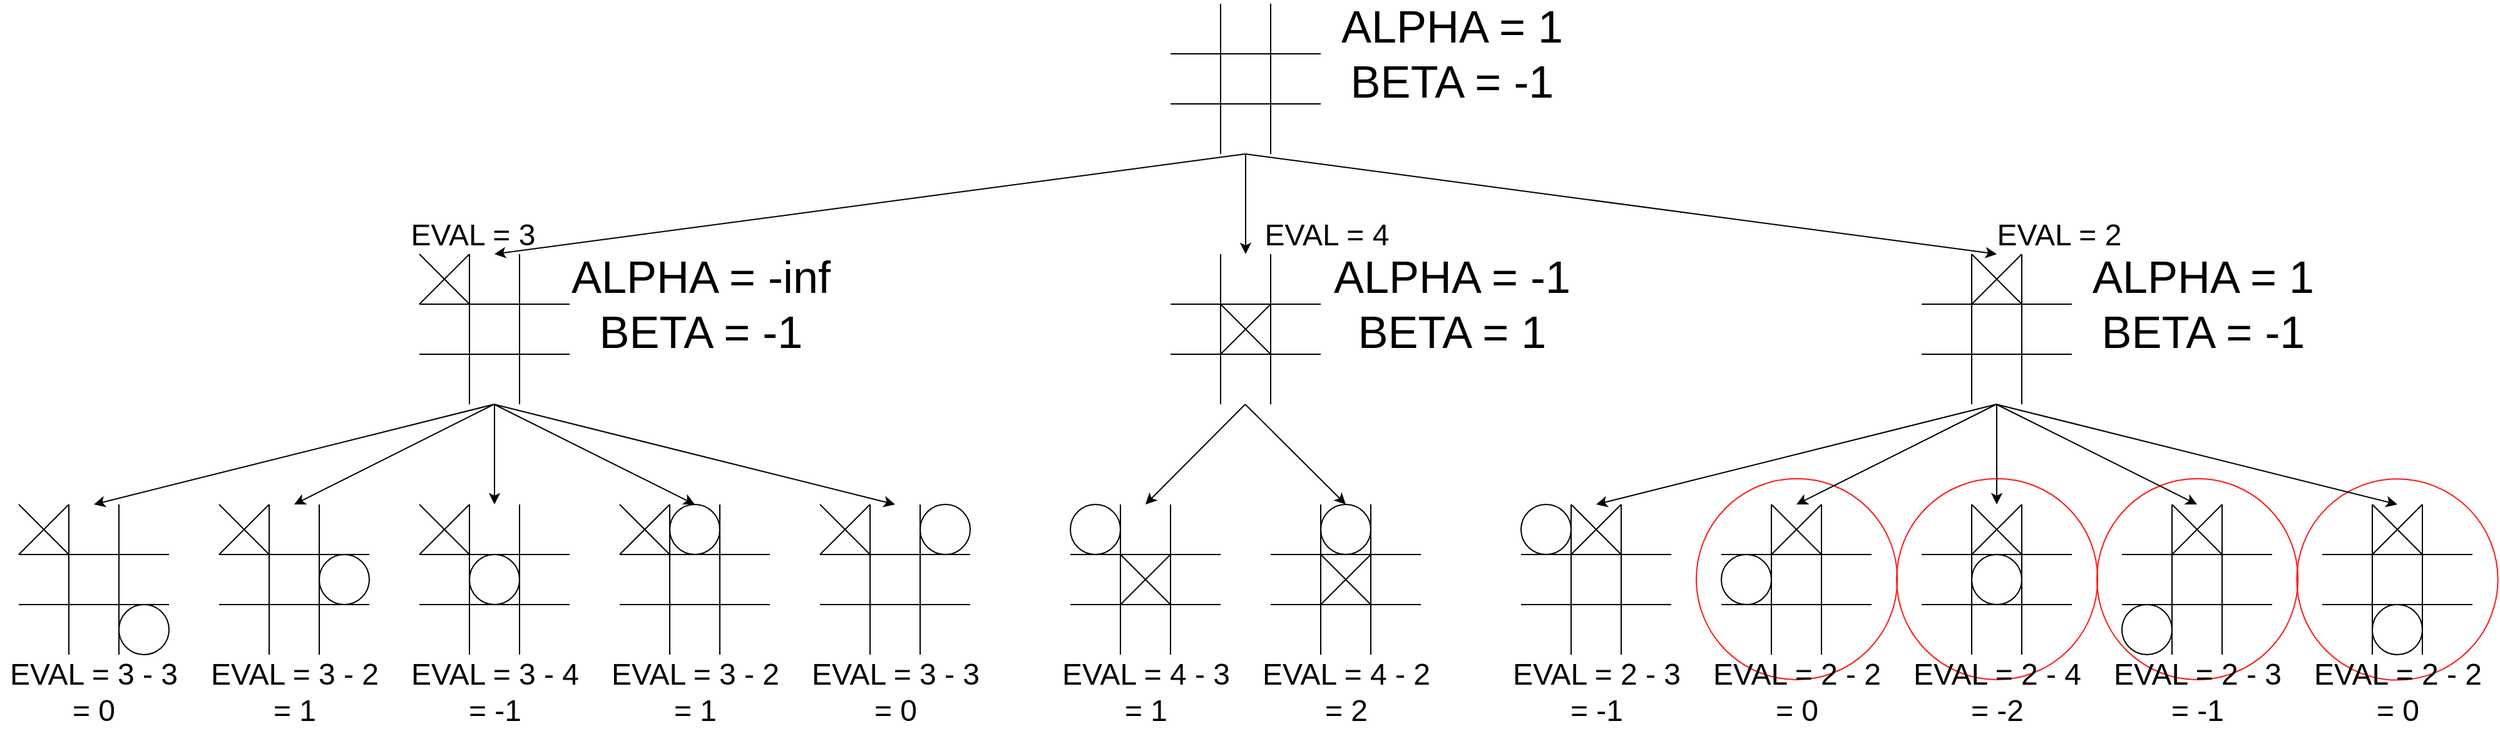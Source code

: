 <mxfile version="21.2.6" type="device">
  <diagram name="Page-1" id="SNs07N5e4GusGWtZYbrB">
    <mxGraphModel dx="3000" dy="883" grid="1" gridSize="10" guides="1" tooltips="1" connect="1" arrows="1" fold="1" page="1" pageScale="1" pageWidth="850" pageHeight="1100" math="0" shadow="0">
      <root>
        <mxCell id="0" />
        <mxCell id="1" parent="0" />
        <mxCell id="h3pDWreBq4Vg2lyj4H8S-9" value="" style="endArrow=none;html=1;rounded=0;" edge="1" parent="1">
          <mxGeometry width="50" height="50" relative="1" as="geometry">
            <mxPoint x="360" y="360" as="sourcePoint" />
            <mxPoint x="360" y="240" as="targetPoint" />
          </mxGeometry>
        </mxCell>
        <mxCell id="h3pDWreBq4Vg2lyj4H8S-10" value="" style="endArrow=none;html=1;rounded=0;" edge="1" parent="1">
          <mxGeometry width="50" height="50" relative="1" as="geometry">
            <mxPoint x="400" y="360" as="sourcePoint" />
            <mxPoint x="400" y="240" as="targetPoint" />
          </mxGeometry>
        </mxCell>
        <mxCell id="h3pDWreBq4Vg2lyj4H8S-11" value="" style="endArrow=none;html=1;rounded=0;" edge="1" parent="1">
          <mxGeometry width="50" height="50" relative="1" as="geometry">
            <mxPoint x="440" y="280" as="sourcePoint" />
            <mxPoint x="320" y="280" as="targetPoint" />
          </mxGeometry>
        </mxCell>
        <mxCell id="h3pDWreBq4Vg2lyj4H8S-12" value="" style="endArrow=none;html=1;rounded=0;" edge="1" parent="1">
          <mxGeometry width="50" height="50" relative="1" as="geometry">
            <mxPoint x="440" y="320" as="sourcePoint" />
            <mxPoint x="320" y="320" as="targetPoint" />
          </mxGeometry>
        </mxCell>
        <mxCell id="h3pDWreBq4Vg2lyj4H8S-22" value="" style="endArrow=classic;html=1;rounded=0;" edge="1" parent="1">
          <mxGeometry width="50" height="50" relative="1" as="geometry">
            <mxPoint x="380" y="160" as="sourcePoint" />
            <mxPoint x="380" y="240" as="targetPoint" />
          </mxGeometry>
        </mxCell>
        <mxCell id="h3pDWreBq4Vg2lyj4H8S-25" value="" style="endArrow=none;html=1;rounded=0;" edge="1" parent="1">
          <mxGeometry width="50" height="50" relative="1" as="geometry">
            <mxPoint x="360" y="320" as="sourcePoint" />
            <mxPoint x="400" y="280" as="targetPoint" />
          </mxGeometry>
        </mxCell>
        <mxCell id="h3pDWreBq4Vg2lyj4H8S-26" value="" style="endArrow=none;html=1;rounded=0;" edge="1" parent="1">
          <mxGeometry width="50" height="50" relative="1" as="geometry">
            <mxPoint x="360" y="280" as="sourcePoint" />
            <mxPoint x="400" y="320" as="targetPoint" />
          </mxGeometry>
        </mxCell>
        <mxCell id="h3pDWreBq4Vg2lyj4H8S-35" value="" style="group" vertex="1" connectable="0" parent="1">
          <mxGeometry x="320" y="40" width="120" height="120" as="geometry" />
        </mxCell>
        <mxCell id="h3pDWreBq4Vg2lyj4H8S-1" value="" style="endArrow=none;html=1;rounded=0;" edge="1" parent="h3pDWreBq4Vg2lyj4H8S-35">
          <mxGeometry width="50" height="50" relative="1" as="geometry">
            <mxPoint x="40" y="120" as="sourcePoint" />
            <mxPoint x="40" as="targetPoint" />
          </mxGeometry>
        </mxCell>
        <mxCell id="h3pDWreBq4Vg2lyj4H8S-2" value="" style="endArrow=none;html=1;rounded=0;" edge="1" parent="h3pDWreBq4Vg2lyj4H8S-35">
          <mxGeometry width="50" height="50" relative="1" as="geometry">
            <mxPoint x="80" y="120" as="sourcePoint" />
            <mxPoint x="80" as="targetPoint" />
          </mxGeometry>
        </mxCell>
        <mxCell id="h3pDWreBq4Vg2lyj4H8S-3" value="" style="endArrow=none;html=1;rounded=0;" edge="1" parent="h3pDWreBq4Vg2lyj4H8S-35">
          <mxGeometry width="50" height="50" relative="1" as="geometry">
            <mxPoint x="120" y="40" as="sourcePoint" />
            <mxPoint y="40" as="targetPoint" />
          </mxGeometry>
        </mxCell>
        <mxCell id="h3pDWreBq4Vg2lyj4H8S-4" value="" style="endArrow=none;html=1;rounded=0;" edge="1" parent="h3pDWreBq4Vg2lyj4H8S-35">
          <mxGeometry width="50" height="50" relative="1" as="geometry">
            <mxPoint x="120" y="80" as="sourcePoint" />
            <mxPoint y="80" as="targetPoint" />
          </mxGeometry>
        </mxCell>
        <mxCell id="h3pDWreBq4Vg2lyj4H8S-36" value="" style="endArrow=classic;html=1;rounded=0;" edge="1" parent="1">
          <mxGeometry width="50" height="50" relative="1" as="geometry">
            <mxPoint x="379.68" y="360" as="sourcePoint" />
            <mxPoint x="300" y="440" as="targetPoint" />
          </mxGeometry>
        </mxCell>
        <mxCell id="h3pDWreBq4Vg2lyj4H8S-37" value="" style="group" vertex="1" connectable="0" parent="1">
          <mxGeometry x="400" y="440" width="120" height="120" as="geometry" />
        </mxCell>
        <mxCell id="h3pDWreBq4Vg2lyj4H8S-38" value="" style="endArrow=none;html=1;rounded=0;" edge="1" parent="h3pDWreBq4Vg2lyj4H8S-37">
          <mxGeometry width="50" height="50" relative="1" as="geometry">
            <mxPoint x="40" y="120" as="sourcePoint" />
            <mxPoint x="40" as="targetPoint" />
          </mxGeometry>
        </mxCell>
        <mxCell id="h3pDWreBq4Vg2lyj4H8S-39" value="" style="endArrow=none;html=1;rounded=0;" edge="1" parent="h3pDWreBq4Vg2lyj4H8S-37">
          <mxGeometry width="50" height="50" relative="1" as="geometry">
            <mxPoint x="80" y="120" as="sourcePoint" />
            <mxPoint x="80" as="targetPoint" />
          </mxGeometry>
        </mxCell>
        <mxCell id="h3pDWreBq4Vg2lyj4H8S-40" value="" style="endArrow=none;html=1;rounded=0;" edge="1" parent="h3pDWreBq4Vg2lyj4H8S-37">
          <mxGeometry width="50" height="50" relative="1" as="geometry">
            <mxPoint x="120" y="40" as="sourcePoint" />
            <mxPoint y="40" as="targetPoint" />
          </mxGeometry>
        </mxCell>
        <mxCell id="h3pDWreBq4Vg2lyj4H8S-41" value="" style="endArrow=none;html=1;rounded=0;" edge="1" parent="h3pDWreBq4Vg2lyj4H8S-37">
          <mxGeometry width="50" height="50" relative="1" as="geometry">
            <mxPoint x="120" y="80" as="sourcePoint" />
            <mxPoint y="80" as="targetPoint" />
          </mxGeometry>
        </mxCell>
        <mxCell id="h3pDWreBq4Vg2lyj4H8S-60" value="" style="ellipse;whiteSpace=wrap;html=1;aspect=fixed;" vertex="1" parent="h3pDWreBq4Vg2lyj4H8S-37">
          <mxGeometry x="40" width="40" height="40" as="geometry" />
        </mxCell>
        <mxCell id="h3pDWreBq4Vg2lyj4H8S-42" value="" style="group" vertex="1" connectable="0" parent="1">
          <mxGeometry x="240" y="440" width="120" height="120" as="geometry" />
        </mxCell>
        <mxCell id="h3pDWreBq4Vg2lyj4H8S-43" value="" style="endArrow=none;html=1;rounded=0;" edge="1" parent="h3pDWreBq4Vg2lyj4H8S-42">
          <mxGeometry width="50" height="50" relative="1" as="geometry">
            <mxPoint x="40" y="120" as="sourcePoint" />
            <mxPoint x="40" as="targetPoint" />
          </mxGeometry>
        </mxCell>
        <mxCell id="h3pDWreBq4Vg2lyj4H8S-44" value="" style="endArrow=none;html=1;rounded=0;" edge="1" parent="h3pDWreBq4Vg2lyj4H8S-42">
          <mxGeometry width="50" height="50" relative="1" as="geometry">
            <mxPoint x="80" y="120" as="sourcePoint" />
            <mxPoint x="80" as="targetPoint" />
          </mxGeometry>
        </mxCell>
        <mxCell id="h3pDWreBq4Vg2lyj4H8S-45" value="" style="endArrow=none;html=1;rounded=0;" edge="1" parent="h3pDWreBq4Vg2lyj4H8S-42">
          <mxGeometry width="50" height="50" relative="1" as="geometry">
            <mxPoint x="120" y="40" as="sourcePoint" />
            <mxPoint y="40" as="targetPoint" />
          </mxGeometry>
        </mxCell>
        <mxCell id="h3pDWreBq4Vg2lyj4H8S-46" value="" style="endArrow=none;html=1;rounded=0;" edge="1" parent="h3pDWreBq4Vg2lyj4H8S-42">
          <mxGeometry width="50" height="50" relative="1" as="geometry">
            <mxPoint x="120" y="80" as="sourcePoint" />
            <mxPoint y="80" as="targetPoint" />
          </mxGeometry>
        </mxCell>
        <mxCell id="h3pDWreBq4Vg2lyj4H8S-53" value="" style="ellipse;whiteSpace=wrap;html=1;aspect=fixed;" vertex="1" parent="h3pDWreBq4Vg2lyj4H8S-42">
          <mxGeometry width="40" height="40" as="geometry" />
        </mxCell>
        <mxCell id="h3pDWreBq4Vg2lyj4H8S-54" value="" style="group" vertex="1" connectable="0" parent="h3pDWreBq4Vg2lyj4H8S-42">
          <mxGeometry x="40" y="40" width="40" height="40" as="geometry" />
        </mxCell>
        <mxCell id="h3pDWreBq4Vg2lyj4H8S-55" value="" style="endArrow=none;html=1;rounded=0;" edge="1" parent="h3pDWreBq4Vg2lyj4H8S-54">
          <mxGeometry width="50" height="50" relative="1" as="geometry">
            <mxPoint y="40" as="sourcePoint" />
            <mxPoint x="40" as="targetPoint" />
          </mxGeometry>
        </mxCell>
        <mxCell id="h3pDWreBq4Vg2lyj4H8S-56" value="" style="endArrow=none;html=1;rounded=0;" edge="1" parent="h3pDWreBq4Vg2lyj4H8S-54">
          <mxGeometry width="50" height="50" relative="1" as="geometry">
            <mxPoint as="sourcePoint" />
            <mxPoint x="40" y="40" as="targetPoint" />
          </mxGeometry>
        </mxCell>
        <mxCell id="h3pDWreBq4Vg2lyj4H8S-52" value="" style="endArrow=classic;html=1;rounded=0;" edge="1" parent="1">
          <mxGeometry width="50" height="50" relative="1" as="geometry">
            <mxPoint x="379.68" y="360" as="sourcePoint" />
            <mxPoint x="460" y="440" as="targetPoint" />
          </mxGeometry>
        </mxCell>
        <mxCell id="h3pDWreBq4Vg2lyj4H8S-57" value="" style="group" vertex="1" connectable="0" parent="1">
          <mxGeometry x="440" y="480" width="40" height="40" as="geometry" />
        </mxCell>
        <mxCell id="h3pDWreBq4Vg2lyj4H8S-58" value="" style="endArrow=none;html=1;rounded=0;" edge="1" parent="h3pDWreBq4Vg2lyj4H8S-57">
          <mxGeometry width="50" height="50" relative="1" as="geometry">
            <mxPoint y="40" as="sourcePoint" />
            <mxPoint x="40" as="targetPoint" />
          </mxGeometry>
        </mxCell>
        <mxCell id="h3pDWreBq4Vg2lyj4H8S-59" value="" style="endArrow=none;html=1;rounded=0;" edge="1" parent="h3pDWreBq4Vg2lyj4H8S-57">
          <mxGeometry width="50" height="50" relative="1" as="geometry">
            <mxPoint as="sourcePoint" />
            <mxPoint x="40" y="40" as="targetPoint" />
          </mxGeometry>
        </mxCell>
        <mxCell id="h3pDWreBq4Vg2lyj4H8S-61" value="" style="group" vertex="1" connectable="0" parent="1">
          <mxGeometry x="-280" y="240" width="120" height="120" as="geometry" />
        </mxCell>
        <mxCell id="h3pDWreBq4Vg2lyj4H8S-5" value="" style="endArrow=none;html=1;rounded=0;" edge="1" parent="h3pDWreBq4Vg2lyj4H8S-61">
          <mxGeometry width="50" height="50" relative="1" as="geometry">
            <mxPoint x="40" y="120" as="sourcePoint" />
            <mxPoint x="40" as="targetPoint" />
          </mxGeometry>
        </mxCell>
        <mxCell id="h3pDWreBq4Vg2lyj4H8S-6" value="" style="endArrow=none;html=1;rounded=0;" edge="1" parent="h3pDWreBq4Vg2lyj4H8S-61">
          <mxGeometry width="50" height="50" relative="1" as="geometry">
            <mxPoint x="80" y="120" as="sourcePoint" />
            <mxPoint x="80" as="targetPoint" />
          </mxGeometry>
        </mxCell>
        <mxCell id="h3pDWreBq4Vg2lyj4H8S-7" value="" style="endArrow=none;html=1;rounded=0;" edge="1" parent="h3pDWreBq4Vg2lyj4H8S-61">
          <mxGeometry width="50" height="50" relative="1" as="geometry">
            <mxPoint x="120" y="40" as="sourcePoint" />
            <mxPoint y="40" as="targetPoint" />
          </mxGeometry>
        </mxCell>
        <mxCell id="h3pDWreBq4Vg2lyj4H8S-8" value="" style="endArrow=none;html=1;rounded=0;" edge="1" parent="h3pDWreBq4Vg2lyj4H8S-61">
          <mxGeometry width="50" height="50" relative="1" as="geometry">
            <mxPoint x="120" y="80" as="sourcePoint" />
            <mxPoint y="80" as="targetPoint" />
          </mxGeometry>
        </mxCell>
        <mxCell id="h3pDWreBq4Vg2lyj4H8S-29" value="" style="group" vertex="1" connectable="0" parent="h3pDWreBq4Vg2lyj4H8S-61">
          <mxGeometry width="40" height="40" as="geometry" />
        </mxCell>
        <mxCell id="h3pDWreBq4Vg2lyj4H8S-30" value="" style="endArrow=none;html=1;rounded=0;" edge="1" parent="h3pDWreBq4Vg2lyj4H8S-29">
          <mxGeometry width="50" height="50" relative="1" as="geometry">
            <mxPoint y="40" as="sourcePoint" />
            <mxPoint x="40" as="targetPoint" />
          </mxGeometry>
        </mxCell>
        <mxCell id="h3pDWreBq4Vg2lyj4H8S-31" value="" style="endArrow=none;html=1;rounded=0;" edge="1" parent="h3pDWreBq4Vg2lyj4H8S-29">
          <mxGeometry width="50" height="50" relative="1" as="geometry">
            <mxPoint as="sourcePoint" />
            <mxPoint x="40" y="40" as="targetPoint" />
          </mxGeometry>
        </mxCell>
        <mxCell id="h3pDWreBq4Vg2lyj4H8S-155" value="" style="endArrow=classic;html=1;rounded=0;" edge="1" parent="h3pDWreBq4Vg2lyj4H8S-61">
          <mxGeometry width="50" height="50" relative="1" as="geometry">
            <mxPoint x="60" y="120" as="sourcePoint" />
            <mxPoint x="60" y="200" as="targetPoint" />
          </mxGeometry>
        </mxCell>
        <mxCell id="h3pDWreBq4Vg2lyj4H8S-156" value="" style="endArrow=classic;html=1;rounded=0;" edge="1" parent="h3pDWreBq4Vg2lyj4H8S-61">
          <mxGeometry width="50" height="50" relative="1" as="geometry">
            <mxPoint x="59.68" y="120" as="sourcePoint" />
            <mxPoint x="-100" y="200" as="targetPoint" />
          </mxGeometry>
        </mxCell>
        <mxCell id="h3pDWreBq4Vg2lyj4H8S-157" value="" style="endArrow=classic;html=1;rounded=0;" edge="1" parent="h3pDWreBq4Vg2lyj4H8S-61">
          <mxGeometry width="50" height="50" relative="1" as="geometry">
            <mxPoint x="59.68" y="120" as="sourcePoint" />
            <mxPoint x="-260" y="200" as="targetPoint" />
          </mxGeometry>
        </mxCell>
        <mxCell id="h3pDWreBq4Vg2lyj4H8S-159" value="" style="endArrow=classic;html=1;rounded=0;" edge="1" parent="h3pDWreBq4Vg2lyj4H8S-61">
          <mxGeometry width="50" height="50" relative="1" as="geometry">
            <mxPoint x="59.68" y="120" as="sourcePoint" />
            <mxPoint x="380" y="200" as="targetPoint" />
          </mxGeometry>
        </mxCell>
        <mxCell id="h3pDWreBq4Vg2lyj4H8S-62" value="" style="endArrow=classic;html=1;rounded=0;" edge="1" parent="1">
          <mxGeometry width="50" height="50" relative="1" as="geometry">
            <mxPoint x="379.68" y="160" as="sourcePoint" />
            <mxPoint x="-220" y="240" as="targetPoint" />
          </mxGeometry>
        </mxCell>
        <mxCell id="h3pDWreBq4Vg2lyj4H8S-63" value="" style="endArrow=classic;html=1;rounded=0;" edge="1" parent="1">
          <mxGeometry width="50" height="50" relative="1" as="geometry">
            <mxPoint x="379.68" y="160" as="sourcePoint" />
            <mxPoint x="980" y="240" as="targetPoint" />
          </mxGeometry>
        </mxCell>
        <mxCell id="h3pDWreBq4Vg2lyj4H8S-64" value="" style="group" vertex="1" connectable="0" parent="1">
          <mxGeometry x="920" y="240" width="120" height="120" as="geometry" />
        </mxCell>
        <mxCell id="h3pDWreBq4Vg2lyj4H8S-17" value="" style="endArrow=none;html=1;rounded=0;" edge="1" parent="h3pDWreBq4Vg2lyj4H8S-64">
          <mxGeometry width="50" height="50" relative="1" as="geometry">
            <mxPoint x="40" y="120" as="sourcePoint" />
            <mxPoint x="40" as="targetPoint" />
          </mxGeometry>
        </mxCell>
        <mxCell id="h3pDWreBq4Vg2lyj4H8S-18" value="" style="endArrow=none;html=1;rounded=0;" edge="1" parent="h3pDWreBq4Vg2lyj4H8S-64">
          <mxGeometry width="50" height="50" relative="1" as="geometry">
            <mxPoint x="80" y="120" as="sourcePoint" />
            <mxPoint x="80" as="targetPoint" />
          </mxGeometry>
        </mxCell>
        <mxCell id="h3pDWreBq4Vg2lyj4H8S-19" value="" style="endArrow=none;html=1;rounded=0;" edge="1" parent="h3pDWreBq4Vg2lyj4H8S-64">
          <mxGeometry width="50" height="50" relative="1" as="geometry">
            <mxPoint x="120" y="40" as="sourcePoint" />
            <mxPoint y="40" as="targetPoint" />
          </mxGeometry>
        </mxCell>
        <mxCell id="h3pDWreBq4Vg2lyj4H8S-20" value="" style="endArrow=none;html=1;rounded=0;" edge="1" parent="h3pDWreBq4Vg2lyj4H8S-64">
          <mxGeometry width="50" height="50" relative="1" as="geometry">
            <mxPoint x="120" y="80" as="sourcePoint" />
            <mxPoint y="80" as="targetPoint" />
          </mxGeometry>
        </mxCell>
        <mxCell id="h3pDWreBq4Vg2lyj4H8S-32" value="" style="group" vertex="1" connectable="0" parent="h3pDWreBq4Vg2lyj4H8S-64">
          <mxGeometry x="40" width="40" height="40" as="geometry" />
        </mxCell>
        <mxCell id="h3pDWreBq4Vg2lyj4H8S-33" value="" style="endArrow=none;html=1;rounded=0;" edge="1" parent="h3pDWreBq4Vg2lyj4H8S-32">
          <mxGeometry width="50" height="50" relative="1" as="geometry">
            <mxPoint y="40" as="sourcePoint" />
            <mxPoint x="40" as="targetPoint" />
          </mxGeometry>
        </mxCell>
        <mxCell id="h3pDWreBq4Vg2lyj4H8S-34" value="" style="endArrow=none;html=1;rounded=0;" edge="1" parent="h3pDWreBq4Vg2lyj4H8S-32">
          <mxGeometry width="50" height="50" relative="1" as="geometry">
            <mxPoint as="sourcePoint" />
            <mxPoint x="40" y="40" as="targetPoint" />
          </mxGeometry>
        </mxCell>
        <mxCell id="h3pDWreBq4Vg2lyj4H8S-65" value="" style="group" vertex="1" connectable="0" parent="1">
          <mxGeometry x="-120" y="440" width="120" height="120" as="geometry" />
        </mxCell>
        <mxCell id="h3pDWreBq4Vg2lyj4H8S-66" value="" style="endArrow=none;html=1;rounded=0;" edge="1" parent="h3pDWreBq4Vg2lyj4H8S-65">
          <mxGeometry width="50" height="50" relative="1" as="geometry">
            <mxPoint x="40" y="120" as="sourcePoint" />
            <mxPoint x="40" as="targetPoint" />
          </mxGeometry>
        </mxCell>
        <mxCell id="h3pDWreBq4Vg2lyj4H8S-67" value="" style="endArrow=none;html=1;rounded=0;" edge="1" parent="h3pDWreBq4Vg2lyj4H8S-65">
          <mxGeometry width="50" height="50" relative="1" as="geometry">
            <mxPoint x="80" y="120" as="sourcePoint" />
            <mxPoint x="80" as="targetPoint" />
          </mxGeometry>
        </mxCell>
        <mxCell id="h3pDWreBq4Vg2lyj4H8S-68" value="" style="endArrow=none;html=1;rounded=0;" edge="1" parent="h3pDWreBq4Vg2lyj4H8S-65">
          <mxGeometry width="50" height="50" relative="1" as="geometry">
            <mxPoint x="120" y="40" as="sourcePoint" />
            <mxPoint y="40" as="targetPoint" />
          </mxGeometry>
        </mxCell>
        <mxCell id="h3pDWreBq4Vg2lyj4H8S-69" value="" style="endArrow=none;html=1;rounded=0;" edge="1" parent="h3pDWreBq4Vg2lyj4H8S-65">
          <mxGeometry width="50" height="50" relative="1" as="geometry">
            <mxPoint x="120" y="80" as="sourcePoint" />
            <mxPoint y="80" as="targetPoint" />
          </mxGeometry>
        </mxCell>
        <mxCell id="h3pDWreBq4Vg2lyj4H8S-70" value="" style="group" vertex="1" connectable="0" parent="h3pDWreBq4Vg2lyj4H8S-65">
          <mxGeometry width="40" height="40" as="geometry" />
        </mxCell>
        <mxCell id="h3pDWreBq4Vg2lyj4H8S-71" value="" style="endArrow=none;html=1;rounded=0;" edge="1" parent="h3pDWreBq4Vg2lyj4H8S-70">
          <mxGeometry width="50" height="50" relative="1" as="geometry">
            <mxPoint y="40" as="sourcePoint" />
            <mxPoint x="40" as="targetPoint" />
          </mxGeometry>
        </mxCell>
        <mxCell id="h3pDWreBq4Vg2lyj4H8S-72" value="" style="endArrow=none;html=1;rounded=0;" edge="1" parent="h3pDWreBq4Vg2lyj4H8S-70">
          <mxGeometry width="50" height="50" relative="1" as="geometry">
            <mxPoint as="sourcePoint" />
            <mxPoint x="40" y="40" as="targetPoint" />
          </mxGeometry>
        </mxCell>
        <mxCell id="h3pDWreBq4Vg2lyj4H8S-27" value="" style="ellipse;whiteSpace=wrap;html=1;aspect=fixed;" vertex="1" parent="h3pDWreBq4Vg2lyj4H8S-65">
          <mxGeometry x="40" width="40" height="40" as="geometry" />
        </mxCell>
        <mxCell id="h3pDWreBq4Vg2lyj4H8S-73" value="" style="group" vertex="1" connectable="0" parent="1">
          <mxGeometry x="40" y="440" width="120" height="120" as="geometry" />
        </mxCell>
        <mxCell id="h3pDWreBq4Vg2lyj4H8S-74" value="" style="endArrow=none;html=1;rounded=0;" edge="1" parent="h3pDWreBq4Vg2lyj4H8S-73">
          <mxGeometry width="50" height="50" relative="1" as="geometry">
            <mxPoint x="40" y="120" as="sourcePoint" />
            <mxPoint x="40" as="targetPoint" />
          </mxGeometry>
        </mxCell>
        <mxCell id="h3pDWreBq4Vg2lyj4H8S-75" value="" style="endArrow=none;html=1;rounded=0;" edge="1" parent="h3pDWreBq4Vg2lyj4H8S-73">
          <mxGeometry width="50" height="50" relative="1" as="geometry">
            <mxPoint x="80" y="120" as="sourcePoint" />
            <mxPoint x="80" as="targetPoint" />
          </mxGeometry>
        </mxCell>
        <mxCell id="h3pDWreBq4Vg2lyj4H8S-76" value="" style="endArrow=none;html=1;rounded=0;" edge="1" parent="h3pDWreBq4Vg2lyj4H8S-73">
          <mxGeometry width="50" height="50" relative="1" as="geometry">
            <mxPoint x="120" y="40" as="sourcePoint" />
            <mxPoint y="40" as="targetPoint" />
          </mxGeometry>
        </mxCell>
        <mxCell id="h3pDWreBq4Vg2lyj4H8S-77" value="" style="endArrow=none;html=1;rounded=0;" edge="1" parent="h3pDWreBq4Vg2lyj4H8S-73">
          <mxGeometry width="50" height="50" relative="1" as="geometry">
            <mxPoint x="120" y="80" as="sourcePoint" />
            <mxPoint y="80" as="targetPoint" />
          </mxGeometry>
        </mxCell>
        <mxCell id="h3pDWreBq4Vg2lyj4H8S-78" value="" style="group" vertex="1" connectable="0" parent="h3pDWreBq4Vg2lyj4H8S-73">
          <mxGeometry width="40" height="40" as="geometry" />
        </mxCell>
        <mxCell id="h3pDWreBq4Vg2lyj4H8S-79" value="" style="endArrow=none;html=1;rounded=0;" edge="1" parent="h3pDWreBq4Vg2lyj4H8S-78">
          <mxGeometry width="50" height="50" relative="1" as="geometry">
            <mxPoint y="40" as="sourcePoint" />
            <mxPoint x="40" as="targetPoint" />
          </mxGeometry>
        </mxCell>
        <mxCell id="h3pDWreBq4Vg2lyj4H8S-80" value="" style="endArrow=none;html=1;rounded=0;" edge="1" parent="h3pDWreBq4Vg2lyj4H8S-78">
          <mxGeometry width="50" height="50" relative="1" as="geometry">
            <mxPoint as="sourcePoint" />
            <mxPoint x="40" y="40" as="targetPoint" />
          </mxGeometry>
        </mxCell>
        <mxCell id="h3pDWreBq4Vg2lyj4H8S-82" value="" style="ellipse;whiteSpace=wrap;html=1;aspect=fixed;" vertex="1" parent="h3pDWreBq4Vg2lyj4H8S-73">
          <mxGeometry x="80" width="40" height="40" as="geometry" />
        </mxCell>
        <mxCell id="h3pDWreBq4Vg2lyj4H8S-83" value="" style="group" vertex="1" connectable="0" parent="1">
          <mxGeometry x="-280" y="440" width="165" height="150" as="geometry" />
        </mxCell>
        <mxCell id="h3pDWreBq4Vg2lyj4H8S-84" value="" style="endArrow=none;html=1;rounded=0;" edge="1" parent="h3pDWreBq4Vg2lyj4H8S-83">
          <mxGeometry width="50" height="50" relative="1" as="geometry">
            <mxPoint x="40" y="120" as="sourcePoint" />
            <mxPoint x="40" as="targetPoint" />
          </mxGeometry>
        </mxCell>
        <mxCell id="h3pDWreBq4Vg2lyj4H8S-85" value="" style="endArrow=none;html=1;rounded=0;" edge="1" parent="h3pDWreBq4Vg2lyj4H8S-83">
          <mxGeometry width="50" height="50" relative="1" as="geometry">
            <mxPoint x="80" y="120" as="sourcePoint" />
            <mxPoint x="80" as="targetPoint" />
          </mxGeometry>
        </mxCell>
        <mxCell id="h3pDWreBq4Vg2lyj4H8S-86" value="" style="endArrow=none;html=1;rounded=0;" edge="1" parent="h3pDWreBq4Vg2lyj4H8S-83">
          <mxGeometry width="50" height="50" relative="1" as="geometry">
            <mxPoint x="120" y="40" as="sourcePoint" />
            <mxPoint y="40" as="targetPoint" />
          </mxGeometry>
        </mxCell>
        <mxCell id="h3pDWreBq4Vg2lyj4H8S-87" value="" style="endArrow=none;html=1;rounded=0;" edge="1" parent="h3pDWreBq4Vg2lyj4H8S-83">
          <mxGeometry width="50" height="50" relative="1" as="geometry">
            <mxPoint x="120" y="80" as="sourcePoint" />
            <mxPoint y="80" as="targetPoint" />
          </mxGeometry>
        </mxCell>
        <mxCell id="h3pDWreBq4Vg2lyj4H8S-88" value="" style="group" vertex="1" connectable="0" parent="h3pDWreBq4Vg2lyj4H8S-83">
          <mxGeometry width="40" height="40" as="geometry" />
        </mxCell>
        <mxCell id="h3pDWreBq4Vg2lyj4H8S-89" value="" style="endArrow=none;html=1;rounded=0;" edge="1" parent="h3pDWreBq4Vg2lyj4H8S-88">
          <mxGeometry width="50" height="50" relative="1" as="geometry">
            <mxPoint y="40" as="sourcePoint" />
            <mxPoint x="40" as="targetPoint" />
          </mxGeometry>
        </mxCell>
        <mxCell id="h3pDWreBq4Vg2lyj4H8S-90" value="" style="endArrow=none;html=1;rounded=0;" edge="1" parent="h3pDWreBq4Vg2lyj4H8S-88">
          <mxGeometry width="50" height="50" relative="1" as="geometry">
            <mxPoint as="sourcePoint" />
            <mxPoint x="40" y="40" as="targetPoint" />
          </mxGeometry>
        </mxCell>
        <mxCell id="h3pDWreBq4Vg2lyj4H8S-91" value="" style="ellipse;whiteSpace=wrap;html=1;aspect=fixed;" vertex="1" parent="h3pDWreBq4Vg2lyj4H8S-83">
          <mxGeometry x="40" y="40" width="40" height="40" as="geometry" />
        </mxCell>
        <mxCell id="h3pDWreBq4Vg2lyj4H8S-92" value="" style="group" vertex="1" connectable="0" parent="1">
          <mxGeometry x="-440" y="440" width="120" height="120" as="geometry" />
        </mxCell>
        <mxCell id="h3pDWreBq4Vg2lyj4H8S-93" value="" style="endArrow=none;html=1;rounded=0;" edge="1" parent="h3pDWreBq4Vg2lyj4H8S-92">
          <mxGeometry width="50" height="50" relative="1" as="geometry">
            <mxPoint x="40" y="120" as="sourcePoint" />
            <mxPoint x="40" as="targetPoint" />
          </mxGeometry>
        </mxCell>
        <mxCell id="h3pDWreBq4Vg2lyj4H8S-94" value="" style="endArrow=none;html=1;rounded=0;" edge="1" parent="h3pDWreBq4Vg2lyj4H8S-92">
          <mxGeometry width="50" height="50" relative="1" as="geometry">
            <mxPoint x="80" y="120" as="sourcePoint" />
            <mxPoint x="80" as="targetPoint" />
          </mxGeometry>
        </mxCell>
        <mxCell id="h3pDWreBq4Vg2lyj4H8S-95" value="" style="endArrow=none;html=1;rounded=0;" edge="1" parent="h3pDWreBq4Vg2lyj4H8S-92">
          <mxGeometry width="50" height="50" relative="1" as="geometry">
            <mxPoint x="120" y="40" as="sourcePoint" />
            <mxPoint y="40" as="targetPoint" />
          </mxGeometry>
        </mxCell>
        <mxCell id="h3pDWreBq4Vg2lyj4H8S-96" value="" style="endArrow=none;html=1;rounded=0;" edge="1" parent="h3pDWreBq4Vg2lyj4H8S-92">
          <mxGeometry width="50" height="50" relative="1" as="geometry">
            <mxPoint x="120" y="80" as="sourcePoint" />
            <mxPoint y="80" as="targetPoint" />
          </mxGeometry>
        </mxCell>
        <mxCell id="h3pDWreBq4Vg2lyj4H8S-97" value="" style="group" vertex="1" connectable="0" parent="h3pDWreBq4Vg2lyj4H8S-92">
          <mxGeometry width="40" height="40" as="geometry" />
        </mxCell>
        <mxCell id="h3pDWreBq4Vg2lyj4H8S-98" value="" style="endArrow=none;html=1;rounded=0;" edge="1" parent="h3pDWreBq4Vg2lyj4H8S-97">
          <mxGeometry width="50" height="50" relative="1" as="geometry">
            <mxPoint y="40" as="sourcePoint" />
            <mxPoint x="40" as="targetPoint" />
          </mxGeometry>
        </mxCell>
        <mxCell id="h3pDWreBq4Vg2lyj4H8S-99" value="" style="endArrow=none;html=1;rounded=0;" edge="1" parent="h3pDWreBq4Vg2lyj4H8S-97">
          <mxGeometry width="50" height="50" relative="1" as="geometry">
            <mxPoint as="sourcePoint" />
            <mxPoint x="40" y="40" as="targetPoint" />
          </mxGeometry>
        </mxCell>
        <mxCell id="h3pDWreBq4Vg2lyj4H8S-100" value="" style="ellipse;whiteSpace=wrap;html=1;aspect=fixed;" vertex="1" parent="h3pDWreBq4Vg2lyj4H8S-92">
          <mxGeometry x="80" y="40" width="40" height="40" as="geometry" />
        </mxCell>
        <mxCell id="h3pDWreBq4Vg2lyj4H8S-101" value="" style="group" vertex="1" connectable="0" parent="1">
          <mxGeometry x="-600" y="440" width="120" height="120" as="geometry" />
        </mxCell>
        <mxCell id="h3pDWreBq4Vg2lyj4H8S-102" value="" style="endArrow=none;html=1;rounded=0;" edge="1" parent="h3pDWreBq4Vg2lyj4H8S-101">
          <mxGeometry width="50" height="50" relative="1" as="geometry">
            <mxPoint x="40" y="120" as="sourcePoint" />
            <mxPoint x="40" as="targetPoint" />
          </mxGeometry>
        </mxCell>
        <mxCell id="h3pDWreBq4Vg2lyj4H8S-103" value="" style="endArrow=none;html=1;rounded=0;" edge="1" parent="h3pDWreBq4Vg2lyj4H8S-101">
          <mxGeometry width="50" height="50" relative="1" as="geometry">
            <mxPoint x="80" y="120" as="sourcePoint" />
            <mxPoint x="80" as="targetPoint" />
          </mxGeometry>
        </mxCell>
        <mxCell id="h3pDWreBq4Vg2lyj4H8S-104" value="" style="endArrow=none;html=1;rounded=0;" edge="1" parent="h3pDWreBq4Vg2lyj4H8S-101">
          <mxGeometry width="50" height="50" relative="1" as="geometry">
            <mxPoint x="120" y="40" as="sourcePoint" />
            <mxPoint y="40" as="targetPoint" />
          </mxGeometry>
        </mxCell>
        <mxCell id="h3pDWreBq4Vg2lyj4H8S-105" value="" style="endArrow=none;html=1;rounded=0;" edge="1" parent="h3pDWreBq4Vg2lyj4H8S-101">
          <mxGeometry width="50" height="50" relative="1" as="geometry">
            <mxPoint x="120" y="80" as="sourcePoint" />
            <mxPoint y="80" as="targetPoint" />
          </mxGeometry>
        </mxCell>
        <mxCell id="h3pDWreBq4Vg2lyj4H8S-106" value="" style="group" vertex="1" connectable="0" parent="h3pDWreBq4Vg2lyj4H8S-101">
          <mxGeometry width="40" height="40" as="geometry" />
        </mxCell>
        <mxCell id="h3pDWreBq4Vg2lyj4H8S-107" value="" style="endArrow=none;html=1;rounded=0;" edge="1" parent="h3pDWreBq4Vg2lyj4H8S-106">
          <mxGeometry width="50" height="50" relative="1" as="geometry">
            <mxPoint y="40" as="sourcePoint" />
            <mxPoint x="40" as="targetPoint" />
          </mxGeometry>
        </mxCell>
        <mxCell id="h3pDWreBq4Vg2lyj4H8S-108" value="" style="endArrow=none;html=1;rounded=0;" edge="1" parent="h3pDWreBq4Vg2lyj4H8S-106">
          <mxGeometry width="50" height="50" relative="1" as="geometry">
            <mxPoint as="sourcePoint" />
            <mxPoint x="40" y="40" as="targetPoint" />
          </mxGeometry>
        </mxCell>
        <mxCell id="h3pDWreBq4Vg2lyj4H8S-109" value="" style="ellipse;whiteSpace=wrap;html=1;aspect=fixed;" vertex="1" parent="h3pDWreBq4Vg2lyj4H8S-101">
          <mxGeometry x="80" y="80" width="40" height="40" as="geometry" />
        </mxCell>
        <mxCell id="h3pDWreBq4Vg2lyj4H8S-110" value="" style="group" vertex="1" connectable="0" parent="1">
          <mxGeometry x="600" y="440" width="120" height="120" as="geometry" />
        </mxCell>
        <mxCell id="h3pDWreBq4Vg2lyj4H8S-111" value="" style="endArrow=none;html=1;rounded=0;" edge="1" parent="h3pDWreBq4Vg2lyj4H8S-110">
          <mxGeometry width="50" height="50" relative="1" as="geometry">
            <mxPoint x="40" y="120" as="sourcePoint" />
            <mxPoint x="40" as="targetPoint" />
          </mxGeometry>
        </mxCell>
        <mxCell id="h3pDWreBq4Vg2lyj4H8S-112" value="" style="endArrow=none;html=1;rounded=0;" edge="1" parent="h3pDWreBq4Vg2lyj4H8S-110">
          <mxGeometry width="50" height="50" relative="1" as="geometry">
            <mxPoint x="80" y="120" as="sourcePoint" />
            <mxPoint x="80" as="targetPoint" />
          </mxGeometry>
        </mxCell>
        <mxCell id="h3pDWreBq4Vg2lyj4H8S-113" value="" style="endArrow=none;html=1;rounded=0;" edge="1" parent="h3pDWreBq4Vg2lyj4H8S-110">
          <mxGeometry width="50" height="50" relative="1" as="geometry">
            <mxPoint x="120" y="40" as="sourcePoint" />
            <mxPoint y="40" as="targetPoint" />
          </mxGeometry>
        </mxCell>
        <mxCell id="h3pDWreBq4Vg2lyj4H8S-114" value="" style="endArrow=none;html=1;rounded=0;" edge="1" parent="h3pDWreBq4Vg2lyj4H8S-110">
          <mxGeometry width="50" height="50" relative="1" as="geometry">
            <mxPoint x="120" y="80" as="sourcePoint" />
            <mxPoint y="80" as="targetPoint" />
          </mxGeometry>
        </mxCell>
        <mxCell id="h3pDWreBq4Vg2lyj4H8S-115" value="" style="group" vertex="1" connectable="0" parent="h3pDWreBq4Vg2lyj4H8S-110">
          <mxGeometry x="40" width="40" height="40" as="geometry" />
        </mxCell>
        <mxCell id="h3pDWreBq4Vg2lyj4H8S-116" value="" style="endArrow=none;html=1;rounded=0;" edge="1" parent="h3pDWreBq4Vg2lyj4H8S-115">
          <mxGeometry width="50" height="50" relative="1" as="geometry">
            <mxPoint y="40" as="sourcePoint" />
            <mxPoint x="40" as="targetPoint" />
          </mxGeometry>
        </mxCell>
        <mxCell id="h3pDWreBq4Vg2lyj4H8S-117" value="" style="endArrow=none;html=1;rounded=0;" edge="1" parent="h3pDWreBq4Vg2lyj4H8S-115">
          <mxGeometry width="50" height="50" relative="1" as="geometry">
            <mxPoint as="sourcePoint" />
            <mxPoint x="40" y="40" as="targetPoint" />
          </mxGeometry>
        </mxCell>
        <mxCell id="h3pDWreBq4Vg2lyj4H8S-118" value="" style="ellipse;whiteSpace=wrap;html=1;aspect=fixed;" vertex="1" parent="h3pDWreBq4Vg2lyj4H8S-110">
          <mxGeometry width="40" height="40" as="geometry" />
        </mxCell>
        <mxCell id="h3pDWreBq4Vg2lyj4H8S-119" value="" style="group" vertex="1" connectable="0" parent="1">
          <mxGeometry x="760" y="440" width="140.63" height="140.63" as="geometry" />
        </mxCell>
        <mxCell id="h3pDWreBq4Vg2lyj4H8S-120" value="" style="endArrow=none;html=1;rounded=0;" edge="1" parent="h3pDWreBq4Vg2lyj4H8S-119">
          <mxGeometry width="50" height="50" relative="1" as="geometry">
            <mxPoint x="40" y="120" as="sourcePoint" />
            <mxPoint x="40" as="targetPoint" />
          </mxGeometry>
        </mxCell>
        <mxCell id="h3pDWreBq4Vg2lyj4H8S-121" value="" style="endArrow=none;html=1;rounded=0;" edge="1" parent="h3pDWreBq4Vg2lyj4H8S-119">
          <mxGeometry width="50" height="50" relative="1" as="geometry">
            <mxPoint x="80" y="120" as="sourcePoint" />
            <mxPoint x="80" as="targetPoint" />
          </mxGeometry>
        </mxCell>
        <mxCell id="h3pDWreBq4Vg2lyj4H8S-122" value="" style="endArrow=none;html=1;rounded=0;" edge="1" parent="h3pDWreBq4Vg2lyj4H8S-119">
          <mxGeometry width="50" height="50" relative="1" as="geometry">
            <mxPoint x="120" y="40" as="sourcePoint" />
            <mxPoint y="40" as="targetPoint" />
          </mxGeometry>
        </mxCell>
        <mxCell id="h3pDWreBq4Vg2lyj4H8S-123" value="" style="endArrow=none;html=1;rounded=0;" edge="1" parent="h3pDWreBq4Vg2lyj4H8S-119">
          <mxGeometry width="50" height="50" relative="1" as="geometry">
            <mxPoint x="120" y="80" as="sourcePoint" />
            <mxPoint y="80" as="targetPoint" />
          </mxGeometry>
        </mxCell>
        <mxCell id="h3pDWreBq4Vg2lyj4H8S-124" value="" style="group" vertex="1" connectable="0" parent="h3pDWreBq4Vg2lyj4H8S-119">
          <mxGeometry x="40" width="40" height="40" as="geometry" />
        </mxCell>
        <mxCell id="h3pDWreBq4Vg2lyj4H8S-125" value="" style="endArrow=none;html=1;rounded=0;" edge="1" parent="h3pDWreBq4Vg2lyj4H8S-124">
          <mxGeometry width="50" height="50" relative="1" as="geometry">
            <mxPoint y="40" as="sourcePoint" />
            <mxPoint x="40" as="targetPoint" />
          </mxGeometry>
        </mxCell>
        <mxCell id="h3pDWreBq4Vg2lyj4H8S-126" value="" style="endArrow=none;html=1;rounded=0;" edge="1" parent="h3pDWreBq4Vg2lyj4H8S-124">
          <mxGeometry width="50" height="50" relative="1" as="geometry">
            <mxPoint as="sourcePoint" />
            <mxPoint x="40" y="40" as="targetPoint" />
          </mxGeometry>
        </mxCell>
        <mxCell id="h3pDWreBq4Vg2lyj4H8S-127" value="" style="ellipse;whiteSpace=wrap;html=1;aspect=fixed;" vertex="1" parent="h3pDWreBq4Vg2lyj4H8S-119">
          <mxGeometry y="40" width="40" height="40" as="geometry" />
        </mxCell>
        <mxCell id="h3pDWreBq4Vg2lyj4H8S-194" value="" style="ellipse;whiteSpace=wrap;html=1;aspect=fixed;fillColor=none;strokeColor=#FF1717;" vertex="1" parent="h3pDWreBq4Vg2lyj4H8S-119">
          <mxGeometry x="-20" y="-20.62" width="160.62" height="160.62" as="geometry" />
        </mxCell>
        <mxCell id="h3pDWreBq4Vg2lyj4H8S-128" value="" style="group" vertex="1" connectable="0" parent="1">
          <mxGeometry x="920" y="440" width="140.63" height="140.62" as="geometry" />
        </mxCell>
        <mxCell id="h3pDWreBq4Vg2lyj4H8S-129" value="" style="endArrow=none;html=1;rounded=0;" edge="1" parent="h3pDWreBq4Vg2lyj4H8S-128">
          <mxGeometry width="50" height="50" relative="1" as="geometry">
            <mxPoint x="40" y="120" as="sourcePoint" />
            <mxPoint x="40" as="targetPoint" />
          </mxGeometry>
        </mxCell>
        <mxCell id="h3pDWreBq4Vg2lyj4H8S-130" value="" style="endArrow=none;html=1;rounded=0;" edge="1" parent="h3pDWreBq4Vg2lyj4H8S-128">
          <mxGeometry width="50" height="50" relative="1" as="geometry">
            <mxPoint x="80" y="120" as="sourcePoint" />
            <mxPoint x="80" as="targetPoint" />
          </mxGeometry>
        </mxCell>
        <mxCell id="h3pDWreBq4Vg2lyj4H8S-131" value="" style="endArrow=none;html=1;rounded=0;" edge="1" parent="h3pDWreBq4Vg2lyj4H8S-128">
          <mxGeometry width="50" height="50" relative="1" as="geometry">
            <mxPoint x="120" y="40" as="sourcePoint" />
            <mxPoint y="40" as="targetPoint" />
          </mxGeometry>
        </mxCell>
        <mxCell id="h3pDWreBq4Vg2lyj4H8S-132" value="" style="endArrow=none;html=1;rounded=0;" edge="1" parent="h3pDWreBq4Vg2lyj4H8S-128">
          <mxGeometry width="50" height="50" relative="1" as="geometry">
            <mxPoint x="120" y="80" as="sourcePoint" />
            <mxPoint y="80" as="targetPoint" />
          </mxGeometry>
        </mxCell>
        <mxCell id="h3pDWreBq4Vg2lyj4H8S-133" value="" style="group" vertex="1" connectable="0" parent="h3pDWreBq4Vg2lyj4H8S-128">
          <mxGeometry x="40" width="40" height="40" as="geometry" />
        </mxCell>
        <mxCell id="h3pDWreBq4Vg2lyj4H8S-134" value="" style="endArrow=none;html=1;rounded=0;" edge="1" parent="h3pDWreBq4Vg2lyj4H8S-133">
          <mxGeometry width="50" height="50" relative="1" as="geometry">
            <mxPoint y="40" as="sourcePoint" />
            <mxPoint x="40" as="targetPoint" />
          </mxGeometry>
        </mxCell>
        <mxCell id="h3pDWreBq4Vg2lyj4H8S-135" value="" style="endArrow=none;html=1;rounded=0;" edge="1" parent="h3pDWreBq4Vg2lyj4H8S-133">
          <mxGeometry width="50" height="50" relative="1" as="geometry">
            <mxPoint as="sourcePoint" />
            <mxPoint x="40" y="40" as="targetPoint" />
          </mxGeometry>
        </mxCell>
        <mxCell id="h3pDWreBq4Vg2lyj4H8S-136" value="" style="ellipse;whiteSpace=wrap;html=1;aspect=fixed;" vertex="1" parent="h3pDWreBq4Vg2lyj4H8S-128">
          <mxGeometry x="40" y="40" width="40" height="40" as="geometry" />
        </mxCell>
        <mxCell id="h3pDWreBq4Vg2lyj4H8S-200" value="" style="ellipse;whiteSpace=wrap;html=1;aspect=fixed;fillColor=none;strokeColor=#FF1717;" vertex="1" parent="h3pDWreBq4Vg2lyj4H8S-128">
          <mxGeometry x="-20" y="-20.63" width="160.63" height="160.63" as="geometry" />
        </mxCell>
        <mxCell id="h3pDWreBq4Vg2lyj4H8S-137" value="" style="group" vertex="1" connectable="0" parent="1">
          <mxGeometry x="1080" y="440" width="140.63" height="140.62" as="geometry" />
        </mxCell>
        <mxCell id="h3pDWreBq4Vg2lyj4H8S-138" value="" style="endArrow=none;html=1;rounded=0;" edge="1" parent="h3pDWreBq4Vg2lyj4H8S-137">
          <mxGeometry width="50" height="50" relative="1" as="geometry">
            <mxPoint x="40" y="120" as="sourcePoint" />
            <mxPoint x="40" as="targetPoint" />
          </mxGeometry>
        </mxCell>
        <mxCell id="h3pDWreBq4Vg2lyj4H8S-139" value="" style="endArrow=none;html=1;rounded=0;" edge="1" parent="h3pDWreBq4Vg2lyj4H8S-137">
          <mxGeometry width="50" height="50" relative="1" as="geometry">
            <mxPoint x="80" y="120" as="sourcePoint" />
            <mxPoint x="80" as="targetPoint" />
          </mxGeometry>
        </mxCell>
        <mxCell id="h3pDWreBq4Vg2lyj4H8S-140" value="" style="endArrow=none;html=1;rounded=0;" edge="1" parent="h3pDWreBq4Vg2lyj4H8S-137">
          <mxGeometry width="50" height="50" relative="1" as="geometry">
            <mxPoint x="120" y="40" as="sourcePoint" />
            <mxPoint y="40" as="targetPoint" />
          </mxGeometry>
        </mxCell>
        <mxCell id="h3pDWreBq4Vg2lyj4H8S-141" value="" style="endArrow=none;html=1;rounded=0;" edge="1" parent="h3pDWreBq4Vg2lyj4H8S-137">
          <mxGeometry width="50" height="50" relative="1" as="geometry">
            <mxPoint x="120" y="80" as="sourcePoint" />
            <mxPoint y="80" as="targetPoint" />
          </mxGeometry>
        </mxCell>
        <mxCell id="h3pDWreBq4Vg2lyj4H8S-142" value="" style="group" vertex="1" connectable="0" parent="h3pDWreBq4Vg2lyj4H8S-137">
          <mxGeometry x="40" width="40" height="40" as="geometry" />
        </mxCell>
        <mxCell id="h3pDWreBq4Vg2lyj4H8S-143" value="" style="endArrow=none;html=1;rounded=0;" edge="1" parent="h3pDWreBq4Vg2lyj4H8S-142">
          <mxGeometry width="50" height="50" relative="1" as="geometry">
            <mxPoint y="40" as="sourcePoint" />
            <mxPoint x="40" as="targetPoint" />
          </mxGeometry>
        </mxCell>
        <mxCell id="h3pDWreBq4Vg2lyj4H8S-144" value="" style="endArrow=none;html=1;rounded=0;" edge="1" parent="h3pDWreBq4Vg2lyj4H8S-142">
          <mxGeometry width="50" height="50" relative="1" as="geometry">
            <mxPoint as="sourcePoint" />
            <mxPoint x="40" y="40" as="targetPoint" />
          </mxGeometry>
        </mxCell>
        <mxCell id="h3pDWreBq4Vg2lyj4H8S-145" value="" style="ellipse;whiteSpace=wrap;html=1;aspect=fixed;" vertex="1" parent="h3pDWreBq4Vg2lyj4H8S-137">
          <mxGeometry y="80" width="40" height="40" as="geometry" />
        </mxCell>
        <mxCell id="h3pDWreBq4Vg2lyj4H8S-201" value="" style="ellipse;whiteSpace=wrap;html=1;aspect=fixed;fillColor=none;strokeColor=#FF1717;" vertex="1" parent="h3pDWreBq4Vg2lyj4H8S-137">
          <mxGeometry x="-20" y="-20.63" width="160.63" height="160.63" as="geometry" />
        </mxCell>
        <mxCell id="h3pDWreBq4Vg2lyj4H8S-146" value="" style="group" vertex="1" connectable="0" parent="1">
          <mxGeometry x="1240" y="440" width="140.31" height="140.31" as="geometry" />
        </mxCell>
        <mxCell id="h3pDWreBq4Vg2lyj4H8S-147" value="" style="endArrow=none;html=1;rounded=0;" edge="1" parent="h3pDWreBq4Vg2lyj4H8S-146">
          <mxGeometry width="50" height="50" relative="1" as="geometry">
            <mxPoint x="40" y="120" as="sourcePoint" />
            <mxPoint x="40" as="targetPoint" />
          </mxGeometry>
        </mxCell>
        <mxCell id="h3pDWreBq4Vg2lyj4H8S-148" value="" style="endArrow=none;html=1;rounded=0;" edge="1" parent="h3pDWreBq4Vg2lyj4H8S-146">
          <mxGeometry width="50" height="50" relative="1" as="geometry">
            <mxPoint x="80" y="120" as="sourcePoint" />
            <mxPoint x="80" as="targetPoint" />
          </mxGeometry>
        </mxCell>
        <mxCell id="h3pDWreBq4Vg2lyj4H8S-149" value="" style="endArrow=none;html=1;rounded=0;" edge="1" parent="h3pDWreBq4Vg2lyj4H8S-146">
          <mxGeometry width="50" height="50" relative="1" as="geometry">
            <mxPoint x="120" y="40" as="sourcePoint" />
            <mxPoint y="40" as="targetPoint" />
          </mxGeometry>
        </mxCell>
        <mxCell id="h3pDWreBq4Vg2lyj4H8S-150" value="" style="endArrow=none;html=1;rounded=0;" edge="1" parent="h3pDWreBq4Vg2lyj4H8S-146">
          <mxGeometry width="50" height="50" relative="1" as="geometry">
            <mxPoint x="120" y="80" as="sourcePoint" />
            <mxPoint y="80" as="targetPoint" />
          </mxGeometry>
        </mxCell>
        <mxCell id="h3pDWreBq4Vg2lyj4H8S-151" value="" style="group" vertex="1" connectable="0" parent="h3pDWreBq4Vg2lyj4H8S-146">
          <mxGeometry x="40" width="40" height="40" as="geometry" />
        </mxCell>
        <mxCell id="h3pDWreBq4Vg2lyj4H8S-152" value="" style="endArrow=none;html=1;rounded=0;" edge="1" parent="h3pDWreBq4Vg2lyj4H8S-151">
          <mxGeometry width="50" height="50" relative="1" as="geometry">
            <mxPoint y="40" as="sourcePoint" />
            <mxPoint x="40" as="targetPoint" />
          </mxGeometry>
        </mxCell>
        <mxCell id="h3pDWreBq4Vg2lyj4H8S-153" value="" style="endArrow=none;html=1;rounded=0;" edge="1" parent="h3pDWreBq4Vg2lyj4H8S-151">
          <mxGeometry width="50" height="50" relative="1" as="geometry">
            <mxPoint as="sourcePoint" />
            <mxPoint x="40" y="40" as="targetPoint" />
          </mxGeometry>
        </mxCell>
        <mxCell id="h3pDWreBq4Vg2lyj4H8S-154" value="" style="ellipse;whiteSpace=wrap;html=1;aspect=fixed;" vertex="1" parent="h3pDWreBq4Vg2lyj4H8S-146">
          <mxGeometry x="40" y="80" width="40" height="40" as="geometry" />
        </mxCell>
        <mxCell id="h3pDWreBq4Vg2lyj4H8S-202" value="" style="ellipse;whiteSpace=wrap;html=1;aspect=fixed;fillColor=none;strokeColor=#FF1717;" vertex="1" parent="h3pDWreBq4Vg2lyj4H8S-146">
          <mxGeometry x="-20.32" y="-20.32" width="160.63" height="160.63" as="geometry" />
        </mxCell>
        <mxCell id="h3pDWreBq4Vg2lyj4H8S-158" value="" style="endArrow=classic;html=1;rounded=0;entryX=0.5;entryY=0;entryDx=0;entryDy=0;" edge="1" parent="1" target="h3pDWreBq4Vg2lyj4H8S-27">
          <mxGeometry width="50" height="50" relative="1" as="geometry">
            <mxPoint x="-220.32" y="360" as="sourcePoint" />
            <mxPoint x="-220.32" y="440" as="targetPoint" />
          </mxGeometry>
        </mxCell>
        <mxCell id="h3pDWreBq4Vg2lyj4H8S-160" value="" style="endArrow=classic;html=1;rounded=0;" edge="1" parent="1">
          <mxGeometry width="50" height="50" relative="1" as="geometry">
            <mxPoint x="980" y="360" as="sourcePoint" />
            <mxPoint x="980" y="440" as="targetPoint" />
          </mxGeometry>
        </mxCell>
        <mxCell id="h3pDWreBq4Vg2lyj4H8S-161" value="" style="endArrow=classic;html=1;rounded=0;" edge="1" parent="1">
          <mxGeometry width="50" height="50" relative="1" as="geometry">
            <mxPoint x="979.68" y="360" as="sourcePoint" />
            <mxPoint x="820" y="440" as="targetPoint" />
          </mxGeometry>
        </mxCell>
        <mxCell id="h3pDWreBq4Vg2lyj4H8S-162" value="" style="endArrow=classic;html=1;rounded=0;" edge="1" parent="1">
          <mxGeometry width="50" height="50" relative="1" as="geometry">
            <mxPoint x="979.68" y="360" as="sourcePoint" />
            <mxPoint x="660" y="440" as="targetPoint" />
          </mxGeometry>
        </mxCell>
        <mxCell id="h3pDWreBq4Vg2lyj4H8S-163" value="" style="endArrow=classic;html=1;rounded=0;" edge="1" parent="1">
          <mxGeometry width="50" height="50" relative="1" as="geometry">
            <mxPoint x="979.68" y="360" as="sourcePoint" />
            <mxPoint x="1300" y="440" as="targetPoint" />
          </mxGeometry>
        </mxCell>
        <mxCell id="h3pDWreBq4Vg2lyj4H8S-164" value="" style="endArrow=classic;html=1;rounded=0;entryX=0.5;entryY=0;entryDx=0;entryDy=0;" edge="1" parent="1">
          <mxGeometry width="50" height="50" relative="1" as="geometry">
            <mxPoint x="979.68" y="360" as="sourcePoint" />
            <mxPoint x="1140" y="440" as="targetPoint" />
          </mxGeometry>
        </mxCell>
        <mxCell id="h3pDWreBq4Vg2lyj4H8S-165" value="&lt;font style=&quot;font-size: 24px;&quot;&gt;EVAL = 3&lt;/font&gt;" style="text;html=1;strokeColor=none;fillColor=none;align=center;verticalAlign=middle;whiteSpace=wrap;rounded=0;" vertex="1" parent="1">
          <mxGeometry x="-297.5" y="210" width="120" height="30" as="geometry" />
        </mxCell>
        <mxCell id="h3pDWreBq4Vg2lyj4H8S-166" value="&lt;font style=&quot;font-size: 24px;&quot;&gt;EVAL = 4&lt;/font&gt;" style="text;html=1;strokeColor=none;fillColor=none;align=center;verticalAlign=middle;whiteSpace=wrap;rounded=0;" vertex="1" parent="1">
          <mxGeometry x="390" y="210" width="110" height="30" as="geometry" />
        </mxCell>
        <mxCell id="h3pDWreBq4Vg2lyj4H8S-167" value="&lt;font style=&quot;font-size: 24px;&quot;&gt;EVAL = 2&lt;/font&gt;" style="text;html=1;strokeColor=none;fillColor=none;align=center;verticalAlign=middle;whiteSpace=wrap;rounded=0;" vertex="1" parent="1">
          <mxGeometry x="950" y="210" width="160" height="30" as="geometry" />
        </mxCell>
        <mxCell id="h3pDWreBq4Vg2lyj4H8S-168" value="&lt;font style=&quot;font-size: 24px;&quot;&gt;EVAL = 3 - 3 &lt;br&gt;= 0&lt;/font&gt;" style="text;html=1;strokeColor=none;fillColor=none;align=center;verticalAlign=middle;whiteSpace=wrap;rounded=0;" vertex="1" parent="1">
          <mxGeometry x="-615" y="560" width="150" height="60" as="geometry" />
        </mxCell>
        <mxCell id="h3pDWreBq4Vg2lyj4H8S-169" value="&lt;font style=&quot;font-size: 24px;&quot;&gt;EVAL = 3 - 2&lt;br&gt;= 1&lt;/font&gt;" style="text;html=1;strokeColor=none;fillColor=none;align=center;verticalAlign=middle;whiteSpace=wrap;rounded=0;" vertex="1" parent="1">
          <mxGeometry x="-457.5" y="560" width="155" height="60" as="geometry" />
        </mxCell>
        <mxCell id="h3pDWreBq4Vg2lyj4H8S-170" value="&lt;font style=&quot;font-size: 24px;&quot;&gt;EVAL = 3 - 4&lt;br&gt;= -1&lt;/font&gt;" style="text;html=1;strokeColor=none;fillColor=none;align=center;verticalAlign=middle;whiteSpace=wrap;rounded=0;" vertex="1" parent="1">
          <mxGeometry x="-297.5" y="560" width="155" height="60" as="geometry" />
        </mxCell>
        <mxCell id="h3pDWreBq4Vg2lyj4H8S-171" value="&lt;font style=&quot;font-size: 24px;&quot;&gt;EVAL = 3 - 2&lt;br&gt;= 1&lt;/font&gt;" style="text;html=1;strokeColor=none;fillColor=none;align=center;verticalAlign=middle;whiteSpace=wrap;rounded=0;" vertex="1" parent="1">
          <mxGeometry x="-132.5" y="560" width="145" height="60" as="geometry" />
        </mxCell>
        <mxCell id="h3pDWreBq4Vg2lyj4H8S-172" value="&lt;font style=&quot;font-size: 24px;&quot;&gt;EVAL = 3 - 3&lt;br&gt;= 0&lt;/font&gt;" style="text;html=1;strokeColor=none;fillColor=none;align=center;verticalAlign=middle;whiteSpace=wrap;rounded=0;" vertex="1" parent="1">
          <mxGeometry x="22.5" y="560" width="155" height="60" as="geometry" />
        </mxCell>
        <mxCell id="h3pDWreBq4Vg2lyj4H8S-173" value="&lt;font style=&quot;font-size: 24px;&quot;&gt;EVAL = 4 - 3&lt;br&gt;= 1&lt;/font&gt;" style="text;html=1;strokeColor=none;fillColor=none;align=center;verticalAlign=middle;whiteSpace=wrap;rounded=0;" vertex="1" parent="1">
          <mxGeometry x="227.5" y="560" width="145" height="60" as="geometry" />
        </mxCell>
        <mxCell id="h3pDWreBq4Vg2lyj4H8S-180" value="&lt;font style=&quot;font-size: 24px;&quot;&gt;EVAL = 4 - 2&lt;br&gt;= 2&lt;/font&gt;" style="text;html=1;strokeColor=none;fillColor=none;align=center;verticalAlign=middle;whiteSpace=wrap;rounded=0;" vertex="1" parent="1">
          <mxGeometry x="387.5" y="560" width="145" height="60" as="geometry" />
        </mxCell>
        <mxCell id="h3pDWreBq4Vg2lyj4H8S-181" value="&lt;font style=&quot;font-size: 24px;&quot;&gt;EVAL = 2 - 3&lt;br&gt;= -1&lt;/font&gt;" style="text;html=1;strokeColor=none;fillColor=none;align=center;verticalAlign=middle;whiteSpace=wrap;rounded=0;" vertex="1" parent="1">
          <mxGeometry x="587.5" y="560" width="145" height="60" as="geometry" />
        </mxCell>
        <mxCell id="h3pDWreBq4Vg2lyj4H8S-182" value="&lt;font style=&quot;font-size: 24px;&quot;&gt;EVAL = 2 - 2&lt;br&gt;= 0&lt;/font&gt;" style="text;html=1;strokeColor=none;fillColor=none;align=center;verticalAlign=middle;whiteSpace=wrap;rounded=0;" vertex="1" parent="1">
          <mxGeometry x="747.5" y="560" width="145" height="60" as="geometry" />
        </mxCell>
        <mxCell id="h3pDWreBq4Vg2lyj4H8S-183" value="&lt;font style=&quot;font-size: 24px;&quot;&gt;EVAL = 2 - 4&lt;br&gt;= -2&lt;/font&gt;" style="text;html=1;strokeColor=none;fillColor=none;align=center;verticalAlign=middle;whiteSpace=wrap;rounded=0;" vertex="1" parent="1">
          <mxGeometry x="907.5" y="560" width="145" height="60" as="geometry" />
        </mxCell>
        <mxCell id="h3pDWreBq4Vg2lyj4H8S-184" value="&lt;font style=&quot;font-size: 24px;&quot;&gt;EVAL = 2 - 3&lt;br&gt;= -1&lt;/font&gt;" style="text;html=1;strokeColor=none;fillColor=none;align=center;verticalAlign=middle;whiteSpace=wrap;rounded=0;" vertex="1" parent="1">
          <mxGeometry x="1067.5" y="560" width="145" height="60" as="geometry" />
        </mxCell>
        <mxCell id="h3pDWreBq4Vg2lyj4H8S-185" value="&lt;font style=&quot;font-size: 24px;&quot;&gt;EVAL = 2 - 2&lt;br&gt;= 0&lt;/font&gt;" style="text;html=1;strokeColor=none;fillColor=none;align=center;verticalAlign=middle;whiteSpace=wrap;rounded=0;" vertex="1" parent="1">
          <mxGeometry x="1227.5" y="560" width="145" height="60" as="geometry" />
        </mxCell>
        <mxCell id="h3pDWreBq4Vg2lyj4H8S-195" value="&lt;font style=&quot;font-size: 36px;&quot;&gt;ALPHA = -inf&lt;br&gt;BETA = -1&lt;/font&gt;" style="text;html=1;strokeColor=none;fillColor=none;align=center;verticalAlign=middle;whiteSpace=wrap;rounded=0;" vertex="1" parent="1">
          <mxGeometry x="-160" y="240" width="210" height="80" as="geometry" />
        </mxCell>
        <mxCell id="h3pDWreBq4Vg2lyj4H8S-196" value="&lt;font style=&quot;font-size: 36px;&quot;&gt;ALPHA = -1&lt;br&gt;BETA = 1&lt;/font&gt;" style="text;html=1;strokeColor=none;fillColor=none;align=center;verticalAlign=middle;whiteSpace=wrap;rounded=0;" vertex="1" parent="1">
          <mxGeometry x="440" y="240" width="210" height="80" as="geometry" />
        </mxCell>
        <mxCell id="h3pDWreBq4Vg2lyj4H8S-197" value="&lt;font style=&quot;font-size: 36px;&quot;&gt;ALPHA = 1&lt;br&gt;BETA = -1&lt;/font&gt;" style="text;html=1;strokeColor=none;fillColor=none;align=center;verticalAlign=middle;whiteSpace=wrap;rounded=0;" vertex="1" parent="1">
          <mxGeometry x="440" y="40" width="210" height="80" as="geometry" />
        </mxCell>
        <mxCell id="h3pDWreBq4Vg2lyj4H8S-198" value="&lt;font style=&quot;font-size: 36px;&quot;&gt;ALPHA = 1&lt;br&gt;BETA = -1&lt;/font&gt;" style="text;html=1;strokeColor=none;fillColor=none;align=center;verticalAlign=middle;whiteSpace=wrap;rounded=0;" vertex="1" parent="1">
          <mxGeometry x="1040" y="240" width="210" height="80" as="geometry" />
        </mxCell>
      </root>
    </mxGraphModel>
  </diagram>
</mxfile>
